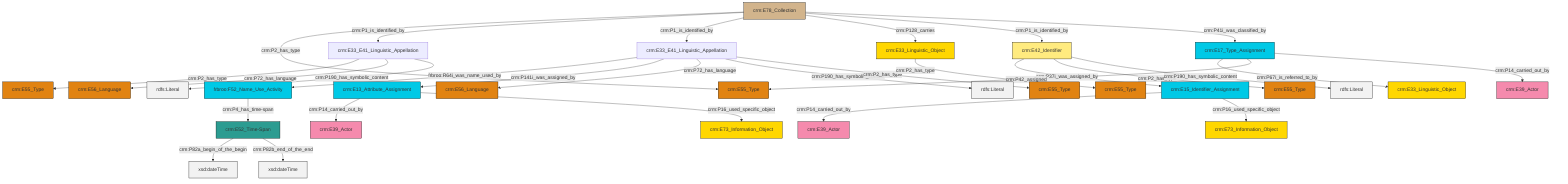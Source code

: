 graph TD
classDef Literal fill:#f2f2f2,stroke:#000000;
classDef CRM_Entity fill:#FFFFFF,stroke:#000000;
classDef Temporal_Entity fill:#00C9E6, stroke:#000000;
classDef Type fill:#E18312, stroke:#000000;
classDef Time-Span fill:#2C9C91, stroke:#000000;
classDef Appellation fill:#FFEB7F, stroke:#000000;
classDef Place fill:#008836, stroke:#000000;
classDef Persistent_Item fill:#B266B2, stroke:#000000;
classDef Conceptual_Object fill:#FFD700, stroke:#000000;
classDef Physical_Thing fill:#D2B48C, stroke:#000000;
classDef Actor fill:#f58aad, stroke:#000000;
classDef PC_Classes fill:#4ce600, stroke:#000000;
classDef Multi fill:#cccccc,stroke:#000000;

2["crm:E42_Identifier"]:::Appellation -->|crm:P37i_was_assigned_by| 3["crm:E15_Identifier_Assignment"]:::Temporal_Entity
6["crm:E33_E41_Linguistic_Appellation"]:::Default -->|frbroo:R64i_was_name_used_by| 7["frbroo:F52_Name_Use_Activity"]:::Temporal_Entity
2["crm:E42_Identifier"]:::Appellation -->|crm:P2_has_type| 9["crm:E55_Type"]:::Type
10["crm:E52_Time-Span"]:::Time-Span -->|crm:P82a_begin_of_the_begin| 11[xsd:dateTime]:::Literal
12["crm:E78_Collection"]:::Physical_Thing -->|crm:P2_has_type| 13["crm:E55_Type"]:::Type
24["crm:E13_Attribute_Assignment"]:::Temporal_Entity -->|crm:P14_carried_out_by| 25["crm:E39_Actor"]:::Actor
6["crm:E33_E41_Linguistic_Appellation"]:::Default -->|crm:P141i_was_assigned_by| 24["crm:E13_Attribute_Assignment"]:::Temporal_Entity
12["crm:E78_Collection"]:::Physical_Thing -->|crm:P1_is_identified_by| 27["crm:E33_E41_Linguistic_Appellation"]:::Default
12["crm:E78_Collection"]:::Physical_Thing -->|crm:P1_is_identified_by| 6["crm:E33_E41_Linguistic_Appellation"]:::Default
27["crm:E33_E41_Linguistic_Appellation"]:::Default -->|crm:P2_has_type| 0["crm:E55_Type"]:::Type
7["frbroo:F52_Name_Use_Activity"]:::Temporal_Entity -->|crm:P4_has_time-span| 10["crm:E52_Time-Span"]:::Time-Span
6["crm:E33_E41_Linguistic_Appellation"]:::Default -->|crm:P72_has_language| 32["crm:E56_Language"]:::Type
4["crm:E17_Type_Assignment"]:::Temporal_Entity -->|crm:P67i_is_referred_to_by| 14["crm:E33_Linguistic_Object"]:::Conceptual_Object
2["crm:E42_Identifier"]:::Appellation -->|crm:P190_has_symbolic_content| 40[rdfs:Literal]:::Literal
12["crm:E78_Collection"]:::Physical_Thing -->|crm:P128_carries| 41["crm:E33_Linguistic_Object"]:::Conceptual_Object
12["crm:E78_Collection"]:::Physical_Thing -->|crm:P1_is_identified_by| 2["crm:E42_Identifier"]:::Appellation
6["crm:E33_E41_Linguistic_Appellation"]:::Default -->|crm:P190_has_symbolic_content| 43[rdfs:Literal]:::Literal
24["crm:E13_Attribute_Assignment"]:::Temporal_Entity -->|crm:P16_used_specific_object| 35["crm:E73_Information_Object"]:::Conceptual_Object
3["crm:E15_Identifier_Assignment"]:::Temporal_Entity -->|crm:P14_carried_out_by| 37["crm:E39_Actor"]:::Actor
27["crm:E33_E41_Linguistic_Appellation"]:::Default -->|crm:P72_has_language| 22["crm:E56_Language"]:::Type
10["crm:E52_Time-Span"]:::Time-Span -->|crm:P82b_end_of_the_end| 46[xsd:dateTime]:::Literal
6["crm:E33_E41_Linguistic_Appellation"]:::Default -->|crm:P2_has_type| 28["crm:E55_Type"]:::Type
3["crm:E15_Identifier_Assignment"]:::Temporal_Entity -->|crm:P16_used_specific_object| 19["crm:E73_Information_Object"]:::Conceptual_Object
41["crm:E33_Linguistic_Object"]:::Conceptual_Object -->|crm:P2_has_type| 16["crm:E55_Type"]:::Type
27["crm:E33_E41_Linguistic_Appellation"]:::Default -->|crm:P190_has_symbolic_content| 48[rdfs:Literal]:::Literal
4["crm:E17_Type_Assignment"]:::Temporal_Entity -->|crm:P42_assigned| 13["crm:E55_Type"]:::Type
12["crm:E78_Collection"]:::Physical_Thing -->|crm:P41i_was_classified_by| 4["crm:E17_Type_Assignment"]:::Temporal_Entity
4["crm:E17_Type_Assignment"]:::Temporal_Entity -->|crm:P14_carried_out_by| 30["crm:E39_Actor"]:::Actor